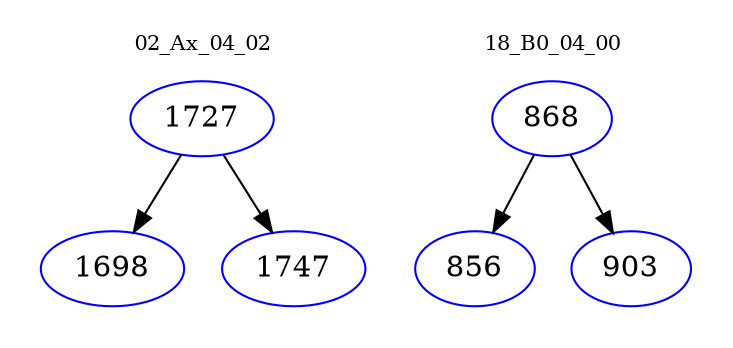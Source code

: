 digraph{
subgraph cluster_0 {
color = white
label = "02_Ax_04_02";
fontsize=10;
T0_1727 [label="1727", color="blue"]
T0_1727 -> T0_1698 [color="black"]
T0_1698 [label="1698", color="blue"]
T0_1727 -> T0_1747 [color="black"]
T0_1747 [label="1747", color="blue"]
}
subgraph cluster_1 {
color = white
label = "18_B0_04_00";
fontsize=10;
T1_868 [label="868", color="blue"]
T1_868 -> T1_856 [color="black"]
T1_856 [label="856", color="blue"]
T1_868 -> T1_903 [color="black"]
T1_903 [label="903", color="blue"]
}
}
